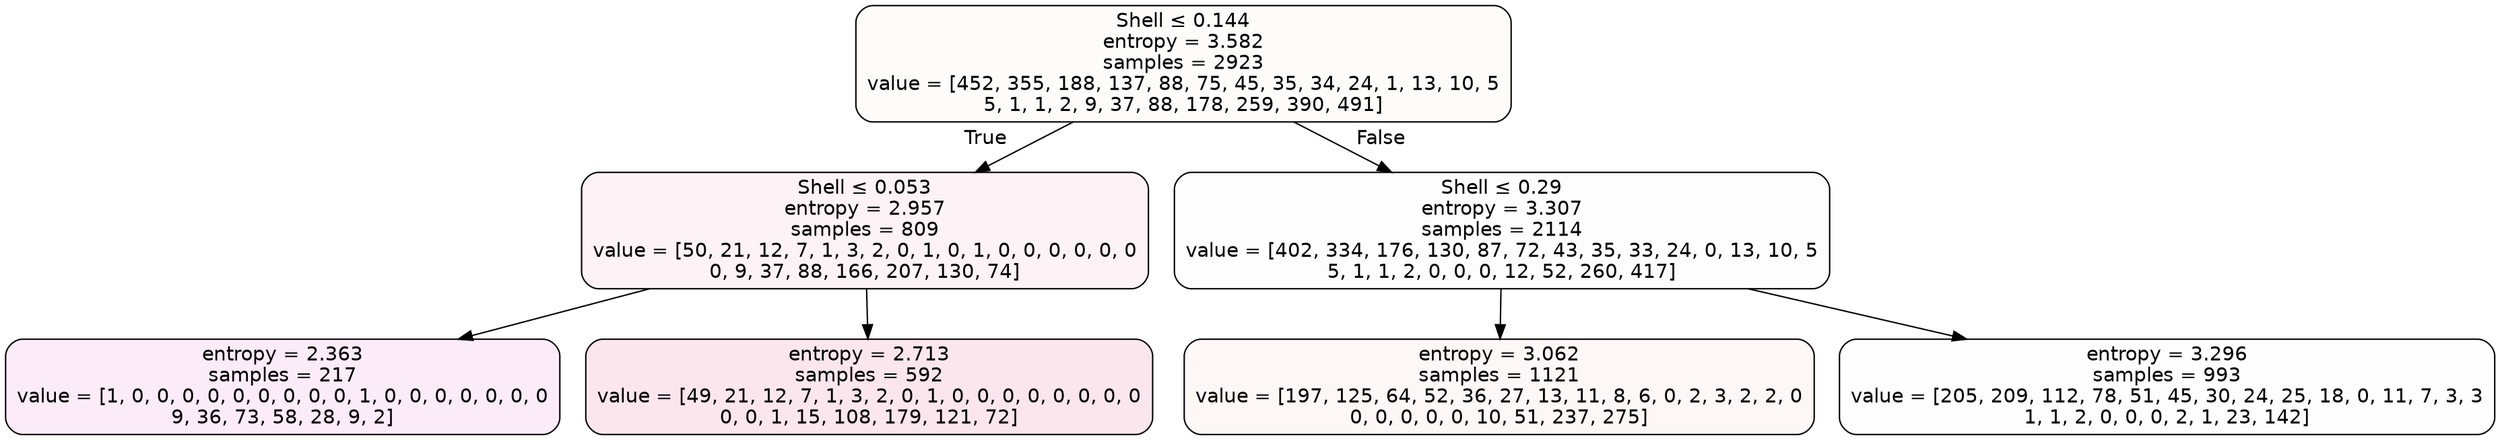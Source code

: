 digraph Tree {
node [shape=box, style="filled, rounded", color="black", fontname=helvetica] ;
edge [fontname=helvetica] ;
0 [label=<Shell &le; 0.144<br/>entropy = 3.582<br/>samples = 2923<br/>value = [452, 355, 188, 137, 88, 75, 45, 35, 34, 24, 1, 13, 10, 5<br/>5, 1, 1, 2, 9, 37, 88, 178, 259, 390, 491]>, fillcolor="#e5563904"] ;
1 [label=<Shell &le; 0.053<br/>entropy = 2.957<br/>samples = 809<br/>value = [50, 21, 12, 7, 1, 3, 2, 0, 1, 0, 1, 0, 0, 0, 0, 0, 0<br/>0, 9, 37, 88, 166, 207, 130, 74]>, fillcolor="#e5396f10"] ;
0 -> 1 [labeldistance=2.5, labelangle=45, headlabel="True"] ;
2 [label=<entropy = 2.363<br/>samples = 217<br/>value = [1, 0, 0, 0, 0, 0, 0, 0, 0, 0, 1, 0, 0, 0, 0, 0, 0, 0<br/>9, 36, 73, 58, 28, 9, 2]>, fillcolor="#e539c018"] ;
1 -> 2 ;
5 [label=<entropy = 2.713<br/>samples = 592<br/>value = [49, 21, 12, 7, 1, 3, 2, 0, 1, 0, 0, 0, 0, 0, 0, 0, 0<br/>0, 0, 1, 15, 108, 179, 121, 72]>, fillcolor="#e5396f1f"] ;
1 -> 5 ;
8 [label=<Shell &le; 0.29<br/>entropy = 3.307<br/>samples = 2114<br/>value = [402, 334, 176, 130, 87, 72, 43, 35, 33, 24, 0, 13, 10, 5<br/>5, 1, 1, 2, 0, 0, 0, 12, 52, 260, 417]>, fillcolor="#e5563902"] ;
0 -> 8 [labeldistance=2.5, labelangle=-45, headlabel="False"] ;
9 [label=<entropy = 3.062<br/>samples = 1121<br/>value = [197, 125, 64, 52, 36, 27, 13, 11, 8, 6, 0, 2, 3, 2, 2, 0<br/>0, 0, 0, 0, 0, 10, 51, 237, 275]>, fillcolor="#e556390b"] ;
8 -> 9 ;
12 [label=<entropy = 3.296<br/>samples = 993<br/>value = [205, 209, 112, 78, 51, 45, 30, 24, 25, 18, 0, 11, 7, 3, 3<br/>1, 1, 2, 0, 0, 0, 2, 1, 23, 142]>, fillcolor="#e5a93901"] ;
8 -> 12 ;
}